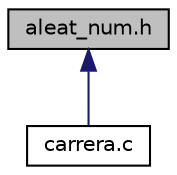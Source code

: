 digraph "aleat_num.h"
{
  edge [fontname="Helvetica",fontsize="10",labelfontname="Helvetica",labelfontsize="10"];
  node [fontname="Helvetica",fontsize="10",shape=record];
  Node3 [label="aleat_num.h",height=0.2,width=0.4,color="black", fillcolor="grey75", style="filled", fontcolor="black"];
  Node3 -> Node4 [dir="back",color="midnightblue",fontsize="10",style="solid"];
  Node4 [label="carrera.c",height=0.2,width=0.4,color="black", fillcolor="white", style="filled",URL="$carrera_8c.html",tooltip="Este es el archivo principal del programa. Contiene el main y las funciones principales de la ejecuci..."];
}
